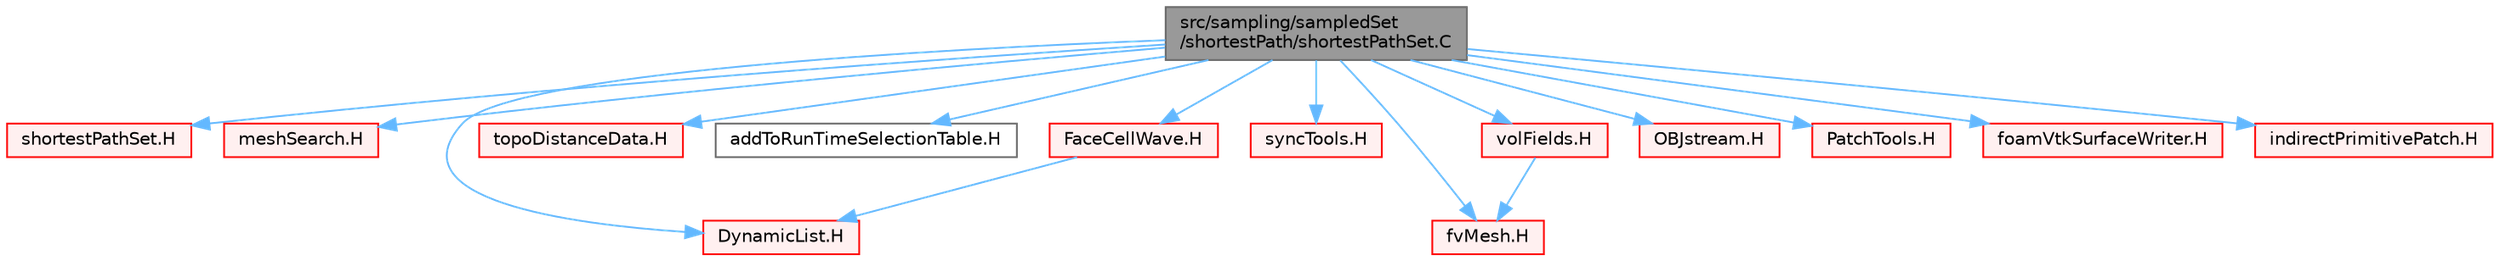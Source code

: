 digraph "src/sampling/sampledSet/shortestPath/shortestPathSet.C"
{
 // LATEX_PDF_SIZE
  bgcolor="transparent";
  edge [fontname=Helvetica,fontsize=10,labelfontname=Helvetica,labelfontsize=10];
  node [fontname=Helvetica,fontsize=10,shape=box,height=0.2,width=0.4];
  Node1 [id="Node000001",label="src/sampling/sampledSet\l/shortestPath/shortestPathSet.C",height=0.2,width=0.4,color="gray40", fillcolor="grey60", style="filled", fontcolor="black",tooltip=" "];
  Node1 -> Node2 [id="edge1_Node000001_Node000002",color="steelblue1",style="solid",tooltip=" "];
  Node2 [id="Node000002",label="shortestPathSet.H",height=0.2,width=0.4,color="red", fillcolor="#FFF0F0", style="filled",URL="$shortestPathSet_8H.html",tooltip=" "];
  Node1 -> Node196 [id="edge2_Node000001_Node000196",color="steelblue1",style="solid",tooltip=" "];
  Node196 [id="Node000196",label="meshSearch.H",height=0.2,width=0.4,color="red", fillcolor="#FFF0F0", style="filled",URL="$meshSearch_8H.html",tooltip=" "];
  Node1 -> Node126 [id="edge3_Node000001_Node000126",color="steelblue1",style="solid",tooltip=" "];
  Node126 [id="Node000126",label="DynamicList.H",height=0.2,width=0.4,color="red", fillcolor="#FFF0F0", style="filled",URL="$DynamicList_8H.html",tooltip=" "];
  Node1 -> Node284 [id="edge4_Node000001_Node000284",color="steelblue1",style="solid",tooltip=" "];
  Node284 [id="Node000284",label="topoDistanceData.H",height=0.2,width=0.4,color="red", fillcolor="#FFF0F0", style="filled",URL="$topoDistanceData_8H.html",tooltip=" "];
  Node1 -> Node286 [id="edge5_Node000001_Node000286",color="steelblue1",style="solid",tooltip=" "];
  Node286 [id="Node000286",label="addToRunTimeSelectionTable.H",height=0.2,width=0.4,color="grey40", fillcolor="white", style="filled",URL="$addToRunTimeSelectionTable_8H.html",tooltip="Macros for easy insertion into run-time selection tables."];
  Node1 -> Node287 [id="edge6_Node000001_Node000287",color="steelblue1",style="solid",tooltip=" "];
  Node287 [id="Node000287",label="FaceCellWave.H",height=0.2,width=0.4,color="red", fillcolor="#FFF0F0", style="filled",URL="$FaceCellWave_8H.html",tooltip=" "];
  Node287 -> Node126 [id="edge7_Node000287_Node000126",color="steelblue1",style="solid",tooltip=" "];
  Node1 -> Node290 [id="edge8_Node000001_Node000290",color="steelblue1",style="solid",tooltip=" "];
  Node290 [id="Node000290",label="syncTools.H",height=0.2,width=0.4,color="red", fillcolor="#FFF0F0", style="filled",URL="$syncTools_8H.html",tooltip=" "];
  Node1 -> Node304 [id="edge9_Node000001_Node000304",color="steelblue1",style="solid",tooltip=" "];
  Node304 [id="Node000304",label="fvMesh.H",height=0.2,width=0.4,color="red", fillcolor="#FFF0F0", style="filled",URL="$fvMesh_8H.html",tooltip=" "];
  Node1 -> Node365 [id="edge10_Node000001_Node000365",color="steelblue1",style="solid",tooltip=" "];
  Node365 [id="Node000365",label="volFields.H",height=0.2,width=0.4,color="red", fillcolor="#FFF0F0", style="filled",URL="$volFields_8H.html",tooltip=" "];
  Node365 -> Node304 [id="edge11_Node000365_Node000304",color="steelblue1",style="solid",tooltip=" "];
  Node1 -> Node403 [id="edge12_Node000001_Node000403",color="steelblue1",style="solid",tooltip=" "];
  Node403 [id="Node000403",label="OBJstream.H",height=0.2,width=0.4,color="red", fillcolor="#FFF0F0", style="filled",URL="$OBJstream_8H.html",tooltip=" "];
  Node1 -> Node418 [id="edge13_Node000001_Node000418",color="steelblue1",style="solid",tooltip=" "];
  Node418 [id="Node000418",label="PatchTools.H",height=0.2,width=0.4,color="red", fillcolor="#FFF0F0", style="filled",URL="$PatchTools_8H.html",tooltip=" "];
  Node1 -> Node423 [id="edge14_Node000001_Node000423",color="steelblue1",style="solid",tooltip=" "];
  Node423 [id="Node000423",label="foamVtkSurfaceWriter.H",height=0.2,width=0.4,color="red", fillcolor="#FFF0F0", style="filled",URL="$foamVtkSurfaceWriter_8H.html",tooltip=" "];
  Node1 -> Node438 [id="edge15_Node000001_Node000438",color="steelblue1",style="solid",tooltip=" "];
  Node438 [id="Node000438",label="indirectPrimitivePatch.H",height=0.2,width=0.4,color="red", fillcolor="#FFF0F0", style="filled",URL="$indirectPrimitivePatch_8H.html",tooltip=" "];
}
